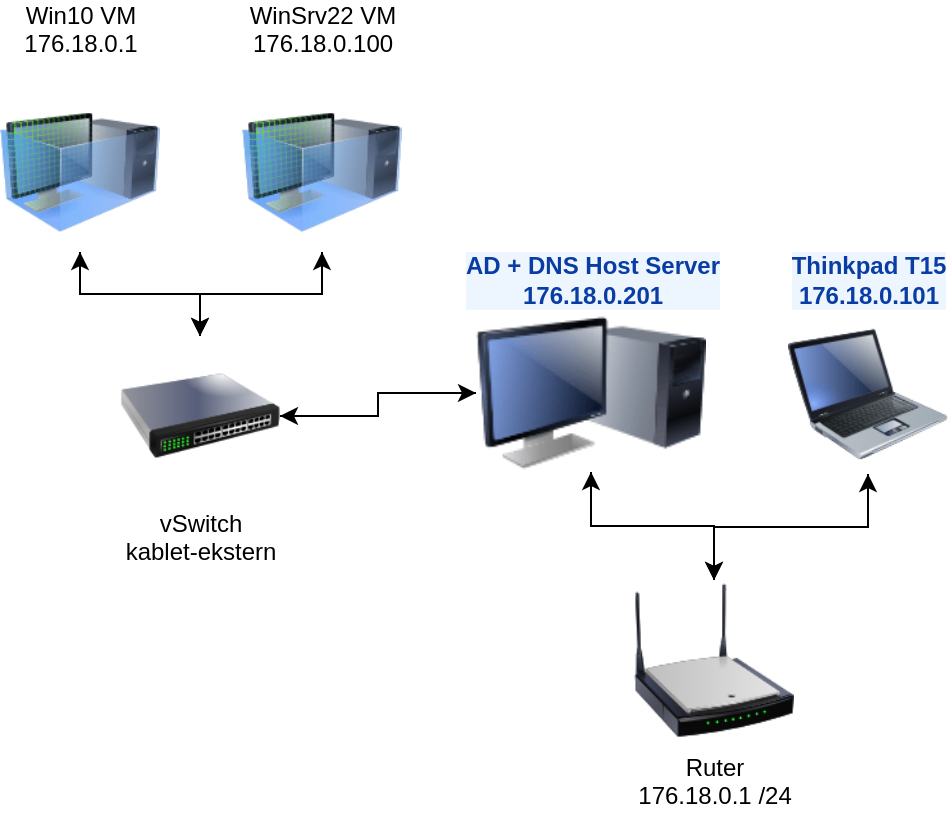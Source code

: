 <mxfile border="50" scale="3" compressed="false" locked="false" version="27.0.8">
  <diagram name="Blank" id="YmL12bMKpDGza6XwsDPr">
    <mxGraphModel dx="2039" dy="572" grid="0" gridSize="10" guides="1" tooltips="1" connect="1" arrows="1" fold="1" page="0" pageScale="1" pageWidth="827" pageHeight="1169" background="none" math="1" shadow="0">
      <root>
        <mxCell id="X5NqExCQtvZxIxQ7pmgY-0" />
        <mxCell id="1" parent="X5NqExCQtvZxIxQ7pmgY-0" />
        <mxCell id="pqWIpFZJdEByylqMywa0-6" value="" style="edgeStyle=orthogonalEdgeStyle;rounded=0;orthogonalLoop=1;jettySize=auto;html=1;" parent="1" source="jsnIF1tEi3C4ULb17azO-1" target="jsnIF1tEi3C4ULb17azO-6" edge="1">
          <mxGeometry relative="1" as="geometry" />
        </mxCell>
        <mxCell id="pqWIpFZJdEByylqMywa0-10" value="" style="edgeStyle=orthogonalEdgeStyle;rounded=0;orthogonalLoop=1;jettySize=auto;html=1;" parent="1" source="jsnIF1tEi3C4ULb17azO-1" target="jsnIF1tEi3C4ULb17azO-5" edge="1">
          <mxGeometry relative="1" as="geometry" />
        </mxCell>
        <mxCell id="jsnIF1tEi3C4ULb17azO-1" value="&lt;div&gt;Ruter&lt;br&gt;176.18.0.1 /24&lt;/div&gt;" style="image;html=1;image=img/lib/clip_art/networking/Wireless_Router_N_128x128.png" parent="1" vertex="1">
          <mxGeometry x="-499" y="341" width="80" height="80" as="geometry" />
        </mxCell>
        <mxCell id="pqWIpFZJdEByylqMywa0-21" style="edgeStyle=orthogonalEdgeStyle;rounded=0;orthogonalLoop=1;jettySize=auto;html=1;" parent="1" source="jsnIF1tEi3C4ULb17azO-5" target="pqWIpFZJdEByylqMywa0-14" edge="1">
          <mxGeometry relative="1" as="geometry" />
        </mxCell>
        <mxCell id="pqWIpFZJdEByylqMywa0-22" style="edgeStyle=orthogonalEdgeStyle;rounded=0;orthogonalLoop=1;jettySize=auto;html=1;" parent="1" source="jsnIF1tEi3C4ULb17azO-5" target="jsnIF1tEi3C4ULb17azO-1" edge="1">
          <mxGeometry relative="1" as="geometry" />
        </mxCell>
        <object label="&lt;div class=&quot;ewa-rteLine&quot;&gt;AD + DNS Host Server&lt;/div&gt;&lt;div class=&quot;ewa-rteLine&quot;&gt;176.18.0.201&lt;/div&gt;" placeholders="1" id="jsnIF1tEi3C4ULb17azO-5">
          <mxCell style="image;html=1;image=img/lib/clip_art/computers/Monitor_Tower_128x128.png;fontFamily=Helvetica;fontSize=12;fontColor=#0A3DA3;align=center;strokeWidth=2;fillColor=#EDF5FF;fontStyle=1;verticalAlign=bottom;strokeColor=none;labelBackgroundColor=#EDF5FF;labelBorderColor=none;labelPosition=center;verticalLabelPosition=top;" parent="1" vertex="1">
            <mxGeometry x="-578" y="208" width="115" height="79" as="geometry" />
          </mxCell>
        </object>
        <mxCell id="pqWIpFZJdEByylqMywa0-23" style="edgeStyle=orthogonalEdgeStyle;rounded=0;orthogonalLoop=1;jettySize=auto;html=1;" parent="1" source="jsnIF1tEi3C4ULb17azO-6" target="jsnIF1tEi3C4ULb17azO-1" edge="1">
          <mxGeometry relative="1" as="geometry" />
        </mxCell>
        <object label="&lt;div&gt;Thinkpad T15&lt;/div&gt;&lt;div class=&quot;ewa-rteLine&quot;&gt;176.18.0.101&lt;/div&gt;" placeholders="1" id="jsnIF1tEi3C4ULb17azO-6">
          <mxCell style="image;html=1;image=img/lib/clip_art/computers/Laptop_128x128.png;fontFamily=Helvetica;fontSize=12;fontColor=#0A3DA3;align=center;strokeWidth=2;fillColor=#EDF5FF;fontStyle=1;verticalAlign=bottom;strokeColor=none;labelBackgroundColor=#EDF5FF;labelBorderColor=none;labelPosition=center;verticalLabelPosition=top;" parent="1" vertex="1">
            <mxGeometry x="-422" y="208" width="80" height="80" as="geometry" />
          </mxCell>
        </object>
        <mxCell id="pqWIpFZJdEByylqMywa0-25" style="edgeStyle=orthogonalEdgeStyle;rounded=0;orthogonalLoop=1;jettySize=auto;html=1;" parent="1" source="jsnIF1tEi3C4ULb17azO-8" target="pqWIpFZJdEByylqMywa0-14" edge="1">
          <mxGeometry relative="1" as="geometry" />
        </mxCell>
        <mxCell id="jsnIF1tEi3C4ULb17azO-8" value="&lt;div&gt;Win10 VM&lt;/div&gt;&lt;div&gt;&lt;div class=&quot;ewa-rteLine&quot;&gt;176.18.0.1&lt;/div&gt;&lt;br&gt;&lt;/div&gt;" style="image;html=1;image=img/lib/clip_art/computers/Virtual_Machine_128x128.png;labelPosition=center;verticalLabelPosition=top;align=center;verticalAlign=bottom;" parent="1" vertex="1">
          <mxGeometry x="-816" y="97" width="80" height="80" as="geometry" />
        </mxCell>
        <mxCell id="pqWIpFZJdEByylqMywa0-24" style="edgeStyle=orthogonalEdgeStyle;rounded=0;orthogonalLoop=1;jettySize=auto;html=1;" parent="1" source="jsnIF1tEi3C4ULb17azO-9" target="pqWIpFZJdEByylqMywa0-14" edge="1">
          <mxGeometry relative="1" as="geometry" />
        </mxCell>
        <mxCell id="jsnIF1tEi3C4ULb17azO-9" value="&lt;div&gt;WinSrv22 VM&lt;/div&gt;&lt;div&gt;&lt;div class=&quot;ewa-rteLine&quot;&gt;176.18.0.100&lt;/div&gt;&lt;br&gt;&lt;/div&gt;" style="image;html=1;image=img/lib/clip_art/computers/Virtual_Machine_128x128.png;labelPosition=center;verticalLabelPosition=top;align=center;verticalAlign=bottom;" parent="1" vertex="1">
          <mxGeometry x="-695" y="97" width="80" height="80" as="geometry" />
        </mxCell>
        <mxCell id="pqWIpFZJdEByylqMywa0-18" style="edgeStyle=orthogonalEdgeStyle;rounded=0;orthogonalLoop=1;jettySize=auto;html=1;" parent="1" source="pqWIpFZJdEByylqMywa0-14" target="jsnIF1tEi3C4ULb17azO-8" edge="1">
          <mxGeometry relative="1" as="geometry" />
        </mxCell>
        <mxCell id="pqWIpFZJdEByylqMywa0-19" style="edgeStyle=orthogonalEdgeStyle;rounded=0;orthogonalLoop=1;jettySize=auto;html=1;" parent="1" source="pqWIpFZJdEByylqMywa0-14" target="jsnIF1tEi3C4ULb17azO-9" edge="1">
          <mxGeometry relative="1" as="geometry" />
        </mxCell>
        <mxCell id="pqWIpFZJdEByylqMywa0-20" style="edgeStyle=orthogonalEdgeStyle;rounded=0;orthogonalLoop=1;jettySize=auto;html=1;" parent="1" source="pqWIpFZJdEByylqMywa0-14" target="jsnIF1tEi3C4ULb17azO-5" edge="1">
          <mxGeometry relative="1" as="geometry" />
        </mxCell>
        <mxCell id="pqWIpFZJdEByylqMywa0-14" value="&lt;div&gt;vSwitch&lt;/div&gt;&lt;div&gt;kablet-ekstern&lt;/div&gt;" style="image;html=1;image=img/lib/clip_art/networking/Switch_128x128.png" parent="1" vertex="1">
          <mxGeometry x="-756" y="219" width="80" height="80" as="geometry" />
        </mxCell>
      </root>
    </mxGraphModel>
  </diagram>
</mxfile>

